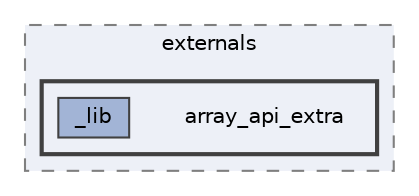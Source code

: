 digraph "/home/jam/Research/IRES-2025/dev/src/llm-scripts/testing/hypothesis-testing/hyp-env/lib/python3.12/site-packages/sklearn/externals/array_api_extra"
{
 // LATEX_PDF_SIZE
  bgcolor="transparent";
  edge [fontname=Helvetica,fontsize=10,labelfontname=Helvetica,labelfontsize=10];
  node [fontname=Helvetica,fontsize=10,shape=box,height=0.2,width=0.4];
  compound=true
  subgraph clusterdir_07af8e6e6a2e2fc64182062a165ec2f3 {
    graph [ bgcolor="#edf0f7", pencolor="grey50", label="externals", fontname=Helvetica,fontsize=10 style="filled,dashed", URL="dir_07af8e6e6a2e2fc64182062a165ec2f3.html",tooltip=""]
  subgraph clusterdir_ccd6102b6a6e464f844ea68baf7bc305 {
    graph [ bgcolor="#edf0f7", pencolor="grey25", label="", fontname=Helvetica,fontsize=10 style="filled,bold", URL="dir_ccd6102b6a6e464f844ea68baf7bc305.html",tooltip=""]
    dir_ccd6102b6a6e464f844ea68baf7bc305 [shape=plaintext, label="array_api_extra"];
  dir_2fd74857cabc6e93f8ab166087d98836 [label="_lib", fillcolor="#a2b4d6", color="grey25", style="filled", URL="dir_2fd74857cabc6e93f8ab166087d98836.html",tooltip=""];
  }
  }
}
